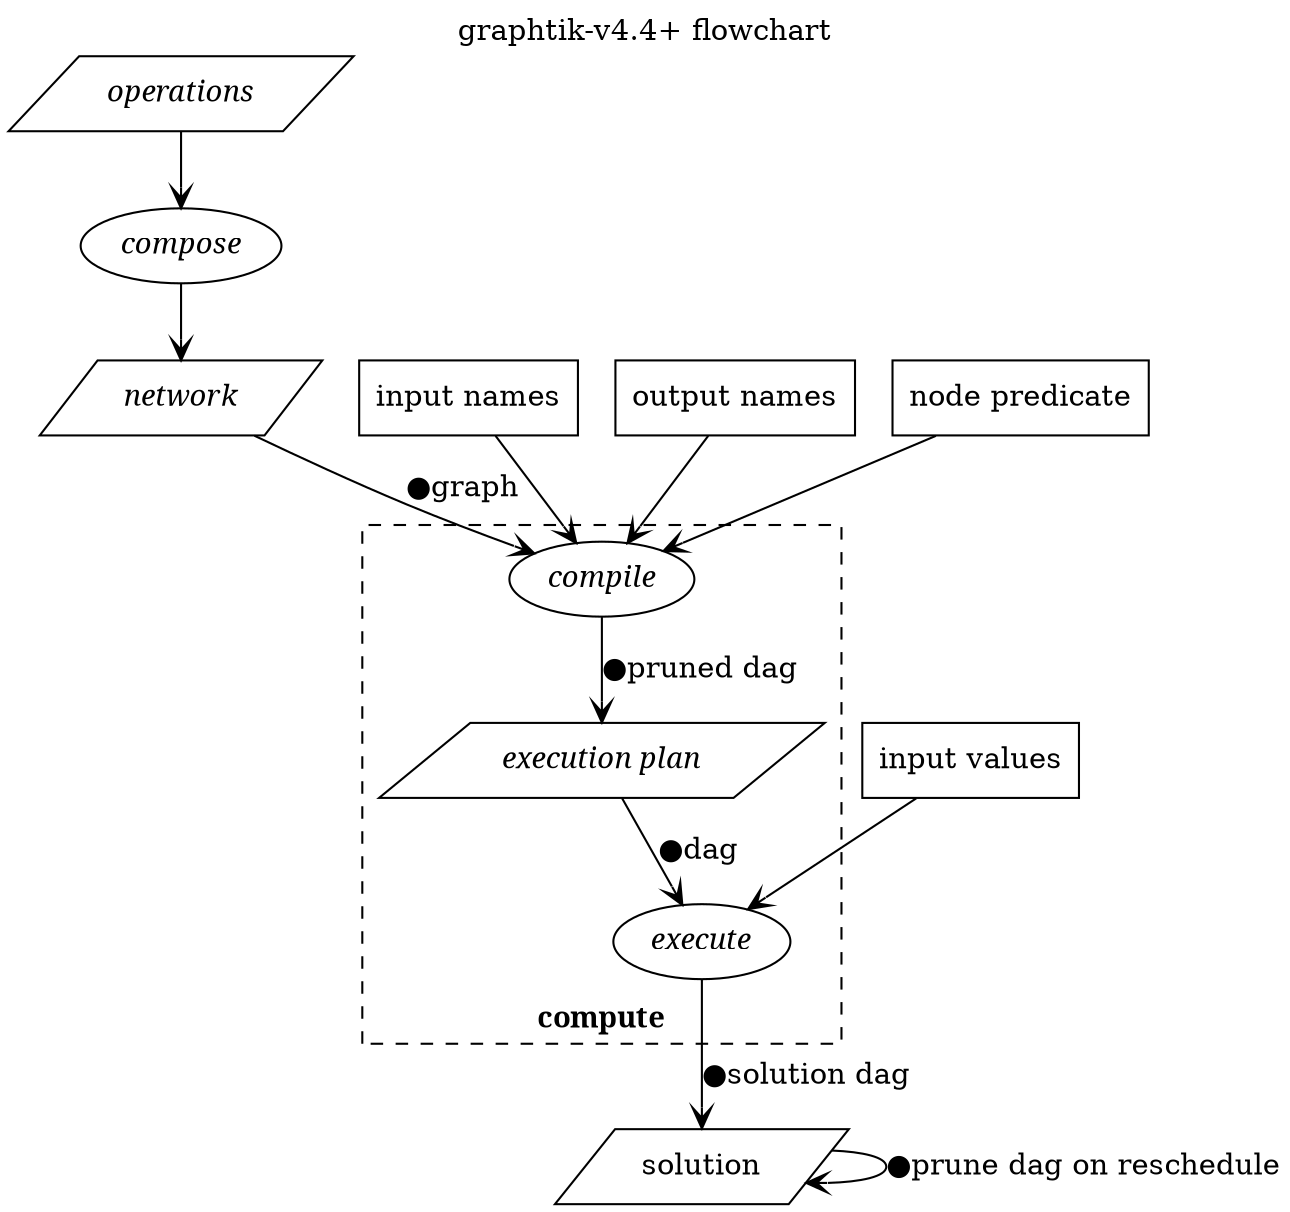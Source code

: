 # Render it manually with this command, and remember to update result in git:
#
#   dot docs/GraphtikFlowchart.dot -Tsvg -odocs/source/images/GraphtikFlowchart-vX.Y.Z.svg
#
digraph {
    label="graphtik-v4.4+ flowchart";
    labelloc=t;

    operations  [shape=parallelogram fontname="italic" tooltip=class
                 URL="arch.html#term-operation"];
    compose     [fontname="italic" tooltip=phase
                 URL="arch.html#term-composition"];
    network     [shape=parallelogram fontname="italic" tooltip=class
                 URL="arch.html#term-network"];
    inputs      [shape=rect label="input names" tooltip=mappings
                 URL="arch.html#term-inputs"];
    outputs     [shape=rect label="output names" tooltip=mappings
                 URL="arch.html#term-outputs"];
    predicate   [shape=rect label="node predicate" tooltip=function
                 URL="arch.html#term-node-predicate"];
    subgraph cluster_compute {
        label=compute
        fontname=bold
        style=dashed
        labelloc=b
        tooltip="process, NetOp's method"
        URL="arch.html#term-compute"

        compile     [fontname="italic" tooltip="phase, Network's method"
                     URL="arch.html#term-compilation"];
        plan        [shape=parallelogram label="execution plan" fontname="italic" tooltip=class
                     URL="arch.html#term-execution-plan"];
        execute     [fontname=italic fontname="italic" tooltip="phase, Plan's method"
                     URL="arch.html#term-execution"];
    }
    values      [shape=rect label="input values" tooltip=mappings
                 URL="arch.html#term-inputs"];
    solution    [shape=parallelogram tooltip=class
                 URL="arch.html#term-solution"];

    operations -> compose -> network    [arrowhead=vee];
    network -> compile [arrowhead=vee
                        label=<&#9679;graph>
                        tooltip="operations linked by the dependencies"
                        URL="arch.html#term-graph"];
    {inputs outputs predicate} -> compile [arrowhead=vee];
    compile -> plan    [arrowhead=vee
                        label=<&#9679;pruned dag>
                        tooltip="graph pruned by inputs & outputs"
                        URL="arch.html#term-prune"];
    plan -> execute    [arrowhead=vee
                        label=<&#9679;dag>
                        tooltip="plan's dag"
                        URL="arch.html#term-dag"];
    values -> execute [arrowhead=vee];
    execute -> solution    [arrowhead=vee
                            tooltip="dag clone to modify while executing"
                            label=<&#9679;solution dag> URL="arch.html#term-solution-dag"];
    solution -> solution   [arrowhead=vee
                            label=<&#9679;prune dag on reschedule>
                            tooltip="prune when endured operations fail or partial outputs"
                            URL="arch.html#term-reschedule"];
}